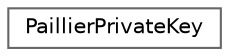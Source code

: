 digraph "Graphical Class Hierarchy"
{
 // LATEX_PDF_SIZE
  bgcolor="transparent";
  edge [fontname=Helvetica,fontsize=10,labelfontname=Helvetica,labelfontsize=10];
  node [fontname=Helvetica,fontsize=10,shape=box,height=0.2,width=0.4];
  rankdir="LR";
  Node0 [id="Node000000",label="PaillierPrivateKey",height=0.2,width=0.4,color="grey40", fillcolor="white", style="filled",URL="$class_paillier_private_key.html",tooltip=" "];
}
